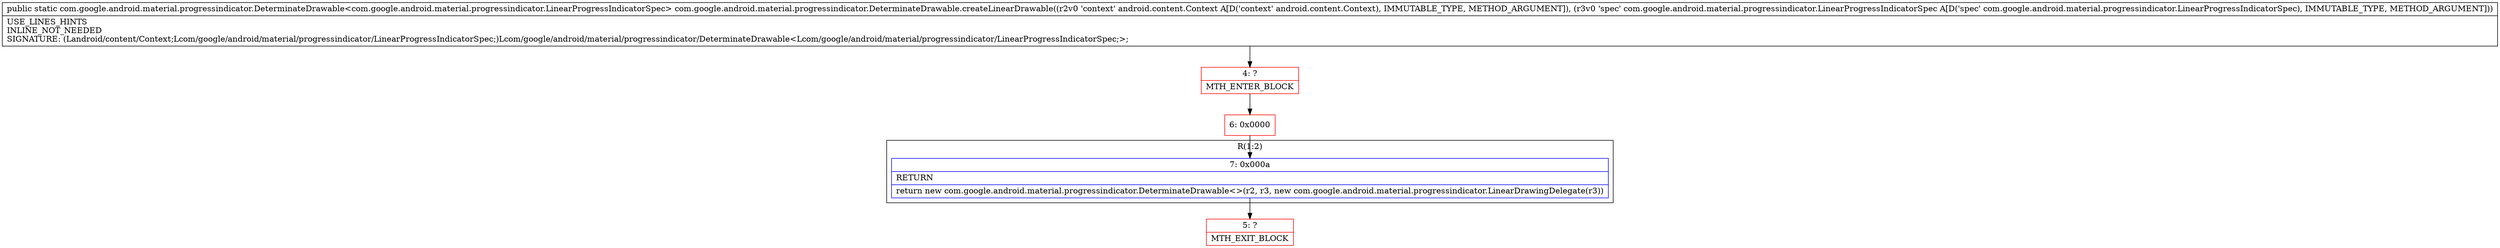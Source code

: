 digraph "CFG forcom.google.android.material.progressindicator.DeterminateDrawable.createLinearDrawable(Landroid\/content\/Context;Lcom\/google\/android\/material\/progressindicator\/LinearProgressIndicatorSpec;)Lcom\/google\/android\/material\/progressindicator\/DeterminateDrawable;" {
subgraph cluster_Region_269435610 {
label = "R(1:2)";
node [shape=record,color=blue];
Node_7 [shape=record,label="{7\:\ 0x000a|RETURN\l|return new com.google.android.material.progressindicator.DeterminateDrawable\<\>(r2, r3, new com.google.android.material.progressindicator.LinearDrawingDelegate(r3))\l}"];
}
Node_4 [shape=record,color=red,label="{4\:\ ?|MTH_ENTER_BLOCK\l}"];
Node_6 [shape=record,color=red,label="{6\:\ 0x0000}"];
Node_5 [shape=record,color=red,label="{5\:\ ?|MTH_EXIT_BLOCK\l}"];
MethodNode[shape=record,label="{public static com.google.android.material.progressindicator.DeterminateDrawable\<com.google.android.material.progressindicator.LinearProgressIndicatorSpec\> com.google.android.material.progressindicator.DeterminateDrawable.createLinearDrawable((r2v0 'context' android.content.Context A[D('context' android.content.Context), IMMUTABLE_TYPE, METHOD_ARGUMENT]), (r3v0 'spec' com.google.android.material.progressindicator.LinearProgressIndicatorSpec A[D('spec' com.google.android.material.progressindicator.LinearProgressIndicatorSpec), IMMUTABLE_TYPE, METHOD_ARGUMENT]))  | USE_LINES_HINTS\lINLINE_NOT_NEEDED\lSIGNATURE: (Landroid\/content\/Context;Lcom\/google\/android\/material\/progressindicator\/LinearProgressIndicatorSpec;)Lcom\/google\/android\/material\/progressindicator\/DeterminateDrawable\<Lcom\/google\/android\/material\/progressindicator\/LinearProgressIndicatorSpec;\>;\l}"];
MethodNode -> Node_4;Node_7 -> Node_5;
Node_4 -> Node_6;
Node_6 -> Node_7;
}

